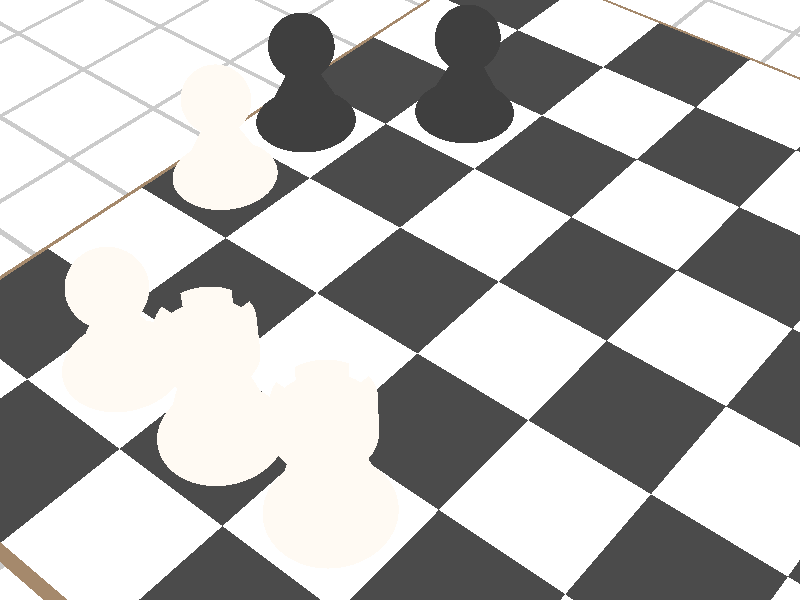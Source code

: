 // POV-Ray 3.7 / 3.6 Scene File "Move_smooth_0c.pov"
// author: Friedrich A. Lohmueller, Nov-2011
// email: Friedrich.Lohmueller_at_t-online.de
// homepage: http://www.f-lohmueller.de
//--------------------------------------------------------------------------
#version 3.6; // 3.7; // 3.6
global_settings{ assumed_gamma 1.0 } 
#default{ finish{ ambient 0.1 diffuse 0.9 conserve_energy}}
//--------------------------------------------------------------------------
#include "colors.inc"
#include "textures.inc"
#include "glass.inc"
#include "metals.inc"
#include "golds.inc"
#include "stones.inc"
#include "woods.inc"
#include "shapes.inc"
#include "shapes2.inc"
#include "functions.inc"
#include "math.inc"
#include "transforms.inc"
//--------------------------------------------------------------------------------------------------------<<<<
//------------------------------------------------------------- Camera_Position, Camera_look_at, Camera_Angle
#declare Camera_Number = 2 ;
//---------------------------
//--------------------------------------------------------------------------------------------------------<<<<
#switch ( Camera_Number )
#case (0)
  #declare Camera_Position = < 0.00, 1.00, -5.00> ;  // front view
  #declare Camera_Look_At  = < 0.00, 1.00,  0.00> ;
  #declare Camera_Angle    =  65 ;
#break
#case (1)
  #declare Camera_Position = <8.0 , 5.0 ,-0.0> ;  // diagonal view
  #declare Camera_Look_At  = <3.5 , 0.9 , 2.8> ;
  #declare Camera_Angle    =  35  ;
#break
#case (2)
  #declare Camera_Position = <7.0 , 7.0 ,-2.0> ;  // diagonal view
  #declare Camera_Look_At  = <3 , 0.9 , 2.8> ;
  #declare Camera_Angle    =  35  ;
#break
#case (3)
  #declare Camera_Position = < 0.00, 8.00,  0+0.000> ;  // top view
  #declare Camera_Look_At  = < 0.00, 0.00,  0+0.001> ;
  #declare Camera_Angle    =  65 ;
#break
#else
  #declare Camera_Position = < 0.00, 1.00,-20.00> ;  // front view
  #declare Camera_Look_At  = < 0.00, 1.00,  0.00> ;
  #declare Camera_Angle    =  65 ;
#break
#end // of "#switch ( Camera_Number )" -----------------------------
//-------------------------------------------------------------------------------------------------------<<<<
camera{ location Camera_Position
        right    x*image_width/image_height
        angle    Camera_Angle
        look_at  Camera_Look_At
      }
//------------------------------------------------------------------------------------------------------<<<<<
//------------------------------------------------------------------------
//------------------------------------------------------------------------
// sun -------------------------------------------------------------------
light_source{<1.25, 2.5,-0.15> color White*0.8}
light_source{ Camera_Position  color rgb<0.9,0.9,1>*0.2}  // flash light

// sky -------------------------------------------------------------------
sky_sphere{ pigment{ gradient <0,1,0>
                     color_map{ [0   color rgb<1,1,1>         ]//White
                                [0.4 color rgb<0.14,0.14,0.56>]//~Navy
                                [0.6 color rgb<0.14,0.14,0.56>]//~Navy
                                [1.0 color rgb<1,1,1>         ]//White
                              }
                     scale 2 }
           } // end of sky_sphere
//------------------------------------------------------------------------

//------------------------------ the Axes --------------------------------
//------------------------------------------------------------------------
#macro Axis_( AxisLen, Dark_Texture,Light_Texture)
 union{
    cylinder { <0,-AxisLen,0>,<0,AxisLen,0>,0.05
               texture{checker texture{Dark_Texture }
                               texture{Light_Texture}
                       translate<0.1,0,0.1>}
             }
    cone{<0,AxisLen,0>,0.2,<0,AxisLen+0.7,0>,0
          texture{Dark_Texture}
         }
     } // end of union
#end // of macro "Axis()"
//------------------------------------------------------------------------
#macro AxisXYZ( AxisLenX, AxisLenY, AxisLenZ, Tex_Dark, Tex_Light)
//--------------------- drawing of 3 Axes --------------------------------
#declare Text_Rotate = <10,-45,0>;
union{
#if (AxisLenX != 0)
 object { Axis_(AxisLenX, Tex_Dark, Tex_Light)   rotate< 0,0,-90>}// x-Axis
 text   { ttf "arial.ttf",  "x",  0.15,  0  texture{Tex_Dark}
          rotate Text_Rotate scale 0.5 translate <AxisLenX+0.15,0.2,-0.05> no_shadow }
#end // of #if
#if (AxisLenY != 0)
 object { Axis_(AxisLenY, Tex_Dark, Tex_Light)   rotate< 0,0,  0>}// y-Axis
 text   { ttf "arial.ttf",  "y",  0.15,  0  texture{Tex_Dark}
          rotate <Text_Rotate.x,0,0> scale 0.5 translate <-0.35,AxisLenY+0.20,-0.05> rotate <0,Text_Rotate.y,0> no_shadow }
#end // of #if
#if (AxisLenZ != 0)
 object { Axis_(AxisLenZ, Tex_Dark, Tex_Light)   rotate<90,0,  0>}// z-Axis
 text   { ttf "arial.ttf",  "z",  0.15,  0  texture{Tex_Dark}
          rotate Text_Rotate scale 0.65 translate <-0.75,0.2,AxisLenZ+0.10> no_shadow }
#end // of #if
} // end of union
#end// of macro "AxisXYZ( ... )"
//------------------------------------------------------------------------

#declare Texture_A_Dark  = texture {
                               pigment{ color rgb<1,0.45,0>}
                               finish { phong 1}
                             }
#declare Texture_A_Light = texture {
                               pigment{ color rgb<1,1,1>}
                               finish { phong 1}
                             }

//object{ AxisXYZ( 4.5, 3.0, 5, Texture_A_Dark, Texture_A_Light) scale 0.2}
//-------------------------------------------------- end of coordinate axes


// ground -----------------------------------------------------------------
//---------------------------------<<< settings of squared plane dimensions
#declare RasterScale = 1.0;
#declare RasterHalfLine  = 0.025;
#declare RasterHalfLineZ = 0.025;
//-------------------------------------------------------------------------
#macro Raster(RScale, HLine)
       pigment{ gradient x scale RScale
                color_map{[0.000   color rgbt<1,1,1,0>*0.6]
                          [0+HLine color rgbt<1,1,1,0>*0.6]
                          [0+HLine color rgbt<1,1,1,1>]
                          [1-HLine color rgbt<1,1,1,1>]
                          [1-HLine color rgbt<1,1,1,0>*0.6]
                          [1.000   color rgbt<1,1,1,0>*0.6]} }
 #end// of Raster(RScale, HLine)-macro
//-------------------------------------------------------------------------


plane { <0,1,0>, 0    // plane with layered textures
        texture { pigment{color White*1.1}
                  finish {ambient 0.45 diffuse 0.85}}
        texture { Raster(RasterScale,RasterHalfLine ) rotate<0,0,0> }
        texture { Raster(RasterScale,RasterHalfLineZ) rotate<0,90,0>}
        rotate<0,0,0>
      }
//------------------------------------------------ end of squared plane XZ

//--------------------------------------------------------------------------
//---------------------------- objects in scene ----------------------------
//--------------------------------------------------------------------------

#declare Chessboard =
union{
box { <-1.01,0.00, -1.01>,< 1.01, 0.049, 1.01>   
      texture{ pigment{ color rgb< 0.75, 0.5, 0.30>*0.5 }   
             } // end of texture 
    } // end of box --------------------------------------
box { <-1.00, 0.00, -1.00>,< 1.00, 0.050, 1.00>   
      texture{ pigment{ checker color rgb<1,1,1> color rgb<1,1,1>*0.07 }   
               scale 0.25 
             } // end of texture 
    } // end of box ----------------------
translate<1,0,1>
scale 4
} // ---------------- end union Chessbord
//==================================
#declare Pawn =
union{
  sphere{<0,1,0>,0.35}
  cone  {<0,0,0>,0.5,<0,1,0>,0}
  torus { 0.5, 0.05 translate <0,0.05,0>  } 
  texture{
    pigment{color  rgb<1,0.65,0>}
    finish {diffuse 0.9 phong 0.5}
  }// end of texture
scale 0.8
translate<0.5,0,0.5>
}// end of union

#declare Tower = 

union{
  difference{ 
    cylinder{<0,0,0>,<0,0.4,0>,0.4 } 
     cylinder{<0,0.251,0>,<0,0.41,0>,0.3 } 
    box{<-0.1,0.25,-0.6>,< 0.1,0.5,0.6>} 
    box{<-0.1,0.25,-0.6>,< 0.1,0.5,0.6> rotate<0,90,0>} 
    translate<0,1,0>
  }// end diff 
  cone  {<0,0,0>,0.5,<0,1,0>,0.2}
  torus { 0.5, 0.05 translate <0,0.05,0>  } 
  texture{
    pigment{color  rgb<1,0.65,0>}
    finish {diffuse 0.9 phong 0.5}
  }// end of texture
scale 0.8
translate<0.5,0,0.5>
}// end of union


//----------------------------------
#declare T_White = 
  texture{
    pigment{ color  rgb<1,0.96,0.9>}
    finish { phong 0.85}
  }// end of texture
#declare T_Black = 
  texture{
    pigment{ color  rgb<1,1,1>*0.05}
    finish { phong 0.85}
  }// end of texture

// using:
//------------------------------
object{ Chessboard
        scale 1
        rotate<0,0,0>
        translate<0,0,0>
    
      } // ------------------
//-------------------------------



//--------------------------------
#macro  Cos_01( X ) 
  (0.5-0.5*cos(  pi*X))
#end 
//--------------------------------
/*
#macro  Cos_010( X )  
  (0.5-0.5*cos(2*pi*X))
#end 
//--------------------------------
#macro  Cos_10( X ) 
  ( 1-(0.5-0.5*cos(  pi*X)))
#end 
//--------------------------------
#macro  Cos_101( X ) 
  ( 1-(0.5-0.5*cos( 2*pi*X)))
#end 
//--------------------------------
*/



union{

 object{ Pawn texture{ T_White } translate < 0, 0.00, 3>}                                      
 object{ Pawn texture{ T_White } translate < 1, 0.00, 1>} 

 object{ Pawn texture{ T_Black } translate < 0, 0.00, 4>}
 object{ Pawn texture{ T_Black } translate < 1, 0.00, 5>}

 object{ Tower texture{ T_White } translate < 2, 0.00, 1> translate<0,0,3*clock>}
 object{ Tower texture{ T_White } translate < 3, 0.00, 1> translate<0,0,3*Cos_01(clock)>}

 rotate<0,0,0> translate<0,0.25,0>
}// end of union
